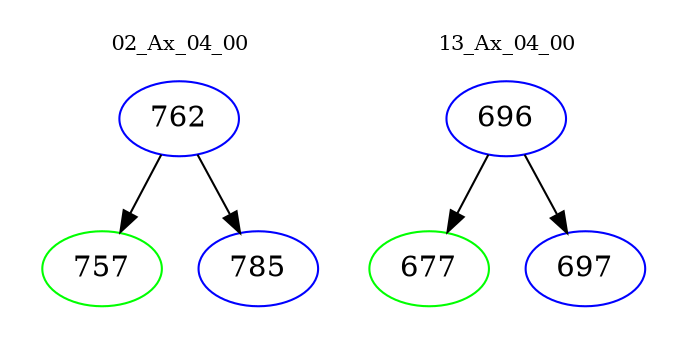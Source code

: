 digraph{
subgraph cluster_0 {
color = white
label = "02_Ax_04_00";
fontsize=10;
T0_762 [label="762", color="blue"]
T0_762 -> T0_757 [color="black"]
T0_757 [label="757", color="green"]
T0_762 -> T0_785 [color="black"]
T0_785 [label="785", color="blue"]
}
subgraph cluster_1 {
color = white
label = "13_Ax_04_00";
fontsize=10;
T1_696 [label="696", color="blue"]
T1_696 -> T1_677 [color="black"]
T1_677 [label="677", color="green"]
T1_696 -> T1_697 [color="black"]
T1_697 [label="697", color="blue"]
}
}

